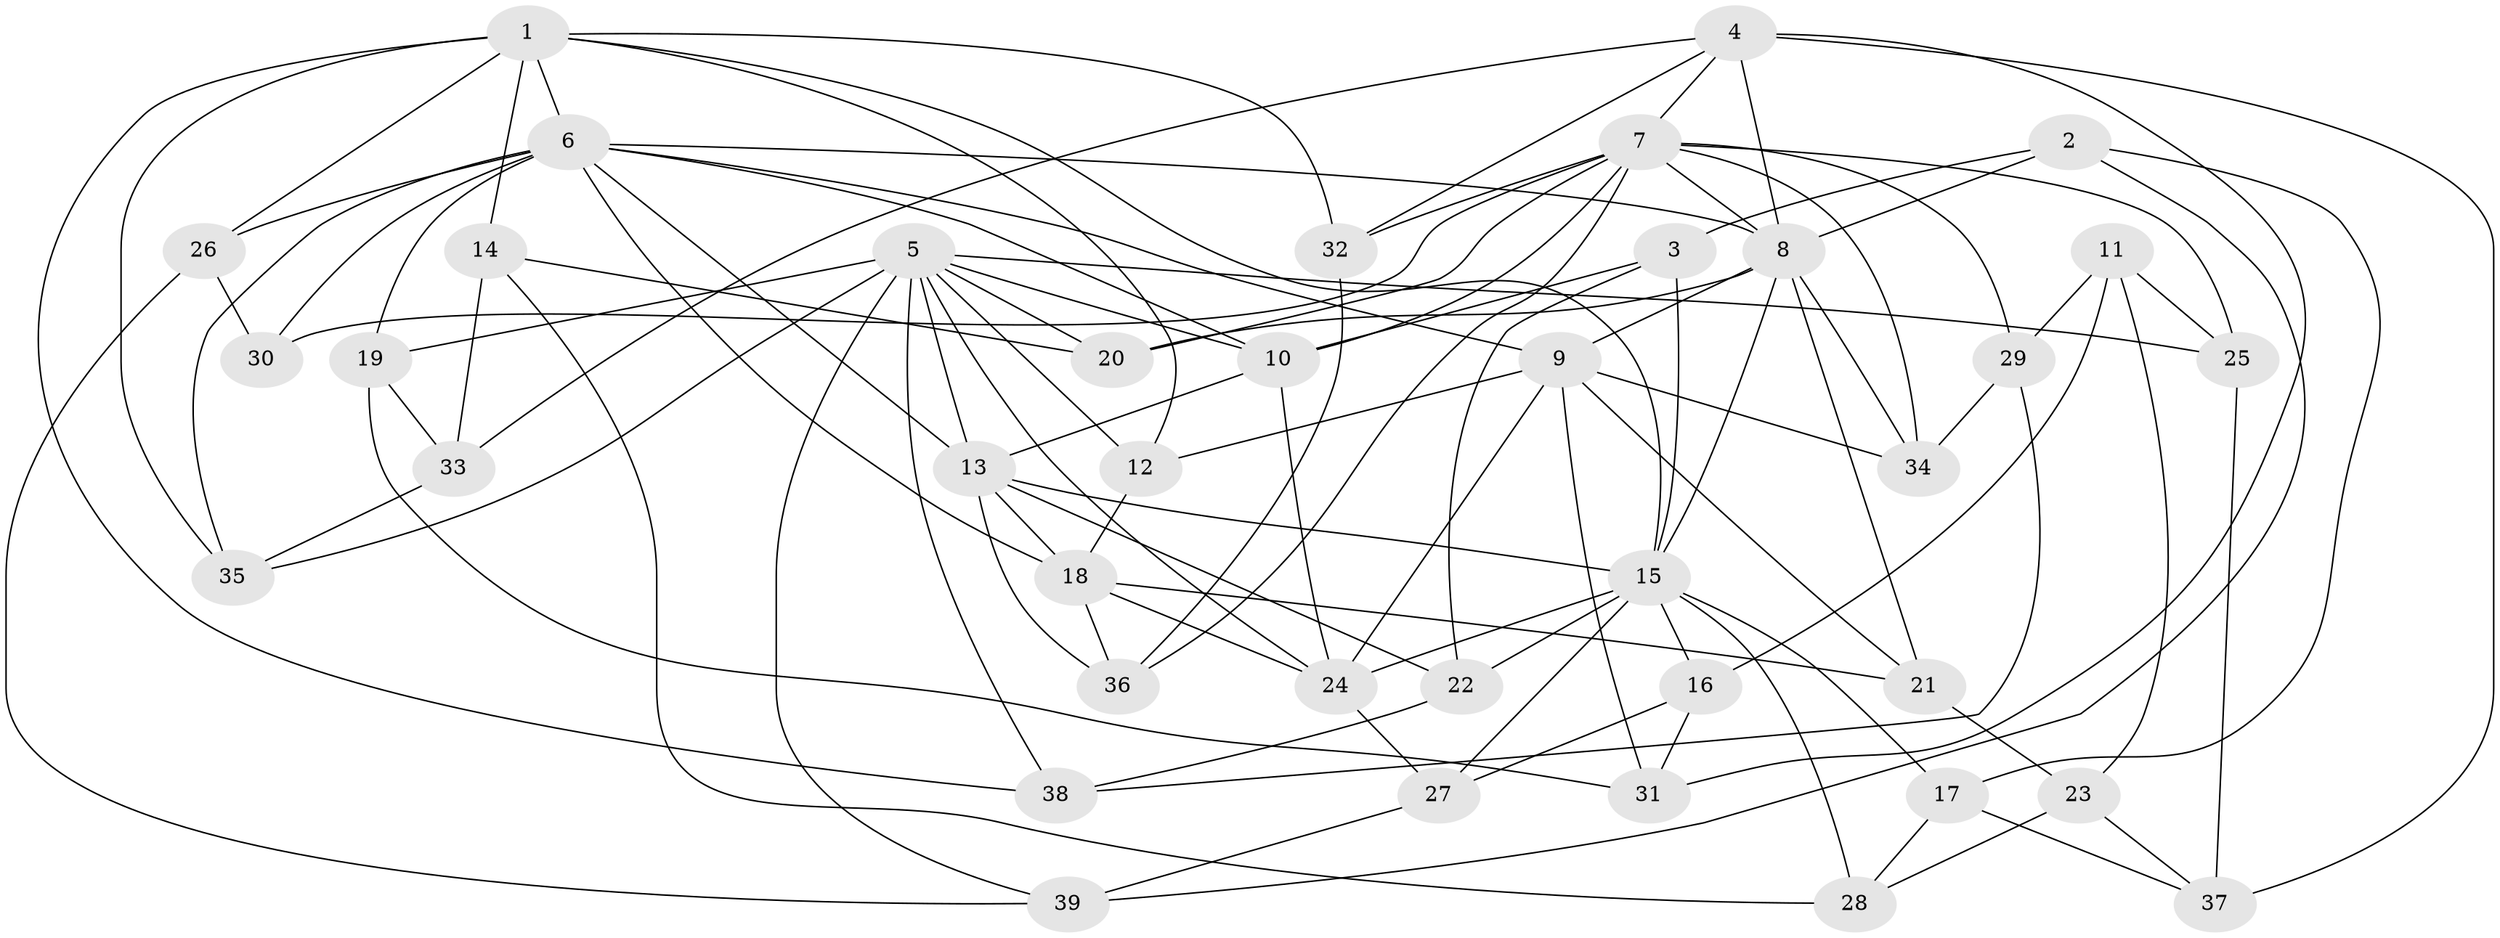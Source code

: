// original degree distribution, {4: 1.0}
// Generated by graph-tools (version 1.1) at 2025/37/03/09/25 02:37:58]
// undirected, 39 vertices, 101 edges
graph export_dot {
graph [start="1"]
  node [color=gray90,style=filled];
  1;
  2;
  3;
  4;
  5;
  6;
  7;
  8;
  9;
  10;
  11;
  12;
  13;
  14;
  15;
  16;
  17;
  18;
  19;
  20;
  21;
  22;
  23;
  24;
  25;
  26;
  27;
  28;
  29;
  30;
  31;
  32;
  33;
  34;
  35;
  36;
  37;
  38;
  39;
  1 -- 6 [weight=1.0];
  1 -- 12 [weight=1.0];
  1 -- 14 [weight=1.0];
  1 -- 15 [weight=1.0];
  1 -- 26 [weight=1.0];
  1 -- 32 [weight=1.0];
  1 -- 35 [weight=1.0];
  1 -- 38 [weight=1.0];
  2 -- 3 [weight=1.0];
  2 -- 8 [weight=1.0];
  2 -- 17 [weight=1.0];
  2 -- 39 [weight=1.0];
  3 -- 10 [weight=1.0];
  3 -- 15 [weight=1.0];
  3 -- 22 [weight=1.0];
  4 -- 7 [weight=2.0];
  4 -- 8 [weight=2.0];
  4 -- 31 [weight=1.0];
  4 -- 32 [weight=1.0];
  4 -- 33 [weight=1.0];
  4 -- 37 [weight=1.0];
  5 -- 10 [weight=1.0];
  5 -- 12 [weight=1.0];
  5 -- 13 [weight=3.0];
  5 -- 19 [weight=1.0];
  5 -- 20 [weight=1.0];
  5 -- 24 [weight=1.0];
  5 -- 25 [weight=1.0];
  5 -- 35 [weight=1.0];
  5 -- 38 [weight=1.0];
  5 -- 39 [weight=1.0];
  6 -- 8 [weight=1.0];
  6 -- 9 [weight=3.0];
  6 -- 10 [weight=1.0];
  6 -- 13 [weight=1.0];
  6 -- 18 [weight=1.0];
  6 -- 19 [weight=1.0];
  6 -- 26 [weight=1.0];
  6 -- 30 [weight=1.0];
  6 -- 35 [weight=1.0];
  7 -- 8 [weight=1.0];
  7 -- 10 [weight=1.0];
  7 -- 20 [weight=1.0];
  7 -- 25 [weight=1.0];
  7 -- 29 [weight=1.0];
  7 -- 30 [weight=2.0];
  7 -- 32 [weight=1.0];
  7 -- 34 [weight=1.0];
  7 -- 36 [weight=1.0];
  8 -- 9 [weight=1.0];
  8 -- 15 [weight=1.0];
  8 -- 20 [weight=1.0];
  8 -- 21 [weight=1.0];
  8 -- 34 [weight=1.0];
  9 -- 12 [weight=1.0];
  9 -- 21 [weight=1.0];
  9 -- 24 [weight=2.0];
  9 -- 31 [weight=1.0];
  9 -- 34 [weight=1.0];
  10 -- 13 [weight=1.0];
  10 -- 24 [weight=1.0];
  11 -- 16 [weight=1.0];
  11 -- 23 [weight=1.0];
  11 -- 25 [weight=1.0];
  11 -- 29 [weight=1.0];
  12 -- 18 [weight=1.0];
  13 -- 15 [weight=2.0];
  13 -- 18 [weight=3.0];
  13 -- 22 [weight=1.0];
  13 -- 36 [weight=1.0];
  14 -- 20 [weight=1.0];
  14 -- 28 [weight=1.0];
  14 -- 33 [weight=1.0];
  15 -- 16 [weight=1.0];
  15 -- 17 [weight=1.0];
  15 -- 22 [weight=1.0];
  15 -- 24 [weight=2.0];
  15 -- 27 [weight=1.0];
  15 -- 28 [weight=1.0];
  16 -- 27 [weight=1.0];
  16 -- 31 [weight=1.0];
  17 -- 28 [weight=1.0];
  17 -- 37 [weight=1.0];
  18 -- 21 [weight=1.0];
  18 -- 24 [weight=1.0];
  18 -- 36 [weight=1.0];
  19 -- 31 [weight=1.0];
  19 -- 33 [weight=1.0];
  21 -- 23 [weight=1.0];
  22 -- 38 [weight=1.0];
  23 -- 28 [weight=1.0];
  23 -- 37 [weight=1.0];
  24 -- 27 [weight=1.0];
  25 -- 37 [weight=1.0];
  26 -- 30 [weight=1.0];
  26 -- 39 [weight=1.0];
  27 -- 39 [weight=1.0];
  29 -- 34 [weight=1.0];
  29 -- 38 [weight=1.0];
  32 -- 36 [weight=1.0];
  33 -- 35 [weight=1.0];
}
